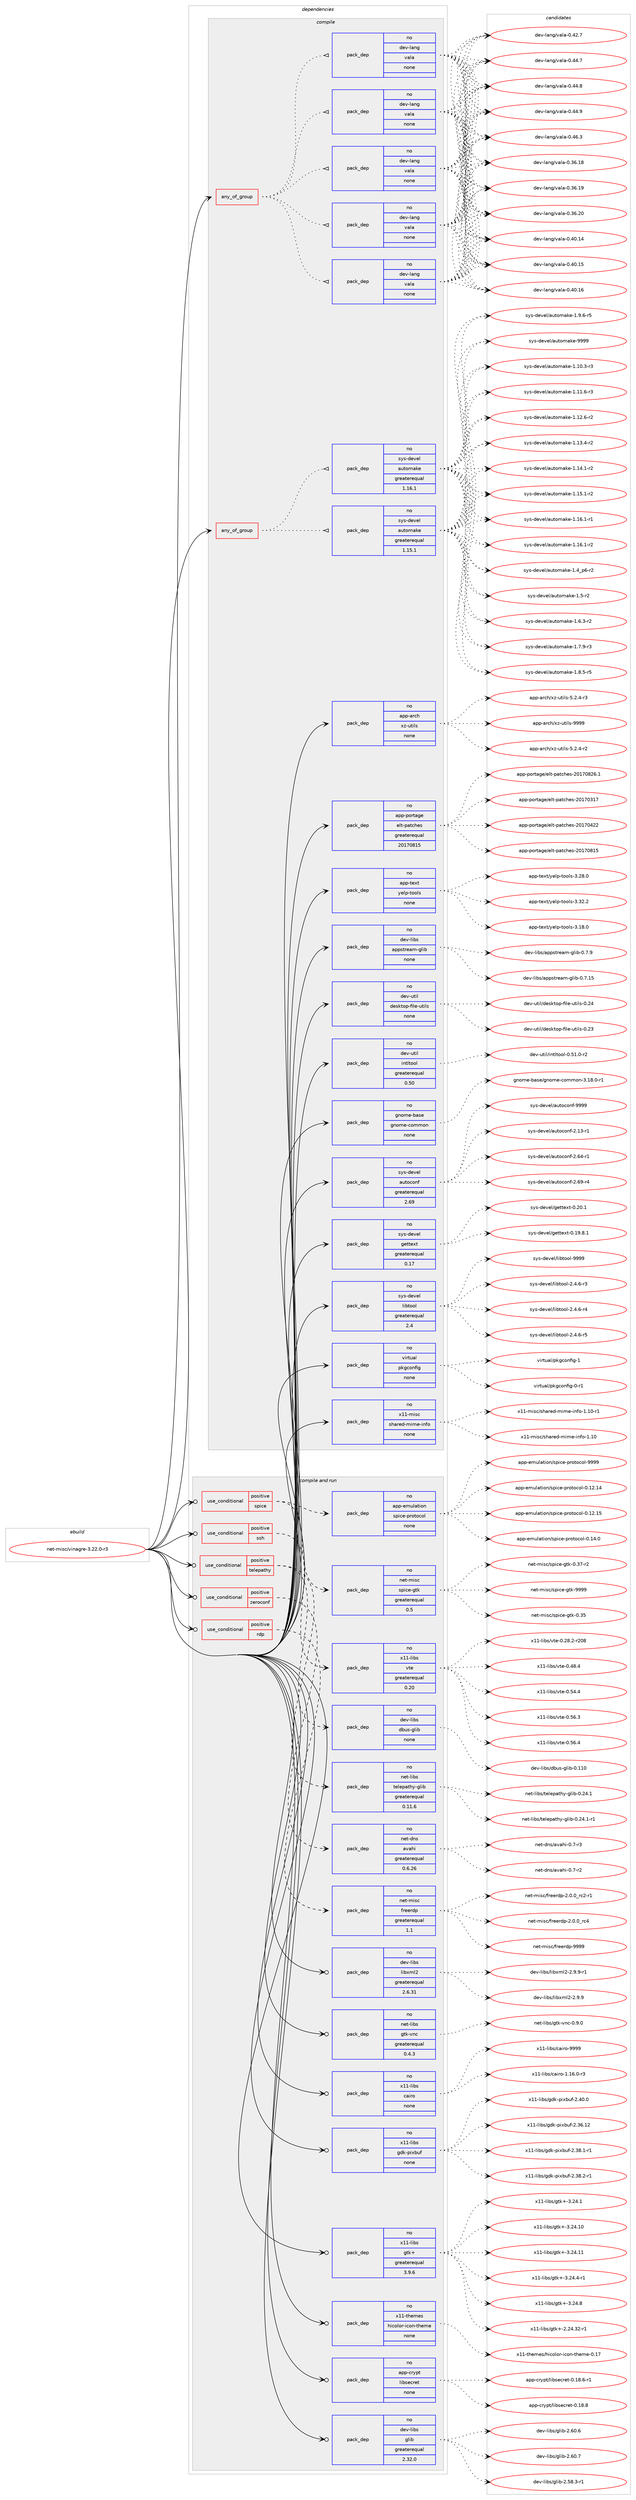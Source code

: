 digraph prolog {

# *************
# Graph options
# *************

newrank=true;
concentrate=true;
compound=true;
graph [rankdir=LR,fontname=Helvetica,fontsize=10,ranksep=1.5];#, ranksep=2.5, nodesep=0.2];
edge  [arrowhead=vee];
node  [fontname=Helvetica,fontsize=10];

# **********
# The ebuild
# **********

subgraph cluster_leftcol {
color=gray;
rank=same;
label=<<i>ebuild</i>>;
id [label="net-misc/vinagre-3.22.0-r3", color=red, width=4, href="../net-misc/vinagre-3.22.0-r3.svg"];
}

# ****************
# The dependencies
# ****************

subgraph cluster_midcol {
color=gray;
label=<<i>dependencies</i>>;
subgraph cluster_compile {
fillcolor="#eeeeee";
style=filled;
label=<<i>compile</i>>;
subgraph any14267 {
dependency837912 [label=<<TABLE BORDER="0" CELLBORDER="1" CELLSPACING="0" CELLPADDING="4"><TR><TD CELLPADDING="10">any_of_group</TD></TR></TABLE>>, shape=none, color=red];subgraph pack618848 {
dependency837913 [label=<<TABLE BORDER="0" CELLBORDER="1" CELLSPACING="0" CELLPADDING="4" WIDTH="220"><TR><TD ROWSPAN="6" CELLPADDING="30">pack_dep</TD></TR><TR><TD WIDTH="110">no</TD></TR><TR><TD>dev-lang</TD></TR><TR><TD>vala</TD></TR><TR><TD>none</TD></TR><TR><TD></TD></TR></TABLE>>, shape=none, color=blue];
}
dependency837912:e -> dependency837913:w [weight=20,style="dotted",arrowhead="oinv"];
subgraph pack618849 {
dependency837914 [label=<<TABLE BORDER="0" CELLBORDER="1" CELLSPACING="0" CELLPADDING="4" WIDTH="220"><TR><TD ROWSPAN="6" CELLPADDING="30">pack_dep</TD></TR><TR><TD WIDTH="110">no</TD></TR><TR><TD>dev-lang</TD></TR><TR><TD>vala</TD></TR><TR><TD>none</TD></TR><TR><TD></TD></TR></TABLE>>, shape=none, color=blue];
}
dependency837912:e -> dependency837914:w [weight=20,style="dotted",arrowhead="oinv"];
subgraph pack618850 {
dependency837915 [label=<<TABLE BORDER="0" CELLBORDER="1" CELLSPACING="0" CELLPADDING="4" WIDTH="220"><TR><TD ROWSPAN="6" CELLPADDING="30">pack_dep</TD></TR><TR><TD WIDTH="110">no</TD></TR><TR><TD>dev-lang</TD></TR><TR><TD>vala</TD></TR><TR><TD>none</TD></TR><TR><TD></TD></TR></TABLE>>, shape=none, color=blue];
}
dependency837912:e -> dependency837915:w [weight=20,style="dotted",arrowhead="oinv"];
subgraph pack618851 {
dependency837916 [label=<<TABLE BORDER="0" CELLBORDER="1" CELLSPACING="0" CELLPADDING="4" WIDTH="220"><TR><TD ROWSPAN="6" CELLPADDING="30">pack_dep</TD></TR><TR><TD WIDTH="110">no</TD></TR><TR><TD>dev-lang</TD></TR><TR><TD>vala</TD></TR><TR><TD>none</TD></TR><TR><TD></TD></TR></TABLE>>, shape=none, color=blue];
}
dependency837912:e -> dependency837916:w [weight=20,style="dotted",arrowhead="oinv"];
subgraph pack618852 {
dependency837917 [label=<<TABLE BORDER="0" CELLBORDER="1" CELLSPACING="0" CELLPADDING="4" WIDTH="220"><TR><TD ROWSPAN="6" CELLPADDING="30">pack_dep</TD></TR><TR><TD WIDTH="110">no</TD></TR><TR><TD>dev-lang</TD></TR><TR><TD>vala</TD></TR><TR><TD>none</TD></TR><TR><TD></TD></TR></TABLE>>, shape=none, color=blue];
}
dependency837912:e -> dependency837917:w [weight=20,style="dotted",arrowhead="oinv"];
}
id:e -> dependency837912:w [weight=20,style="solid",arrowhead="vee"];
subgraph any14268 {
dependency837918 [label=<<TABLE BORDER="0" CELLBORDER="1" CELLSPACING="0" CELLPADDING="4"><TR><TD CELLPADDING="10">any_of_group</TD></TR></TABLE>>, shape=none, color=red];subgraph pack618853 {
dependency837919 [label=<<TABLE BORDER="0" CELLBORDER="1" CELLSPACING="0" CELLPADDING="4" WIDTH="220"><TR><TD ROWSPAN="6" CELLPADDING="30">pack_dep</TD></TR><TR><TD WIDTH="110">no</TD></TR><TR><TD>sys-devel</TD></TR><TR><TD>automake</TD></TR><TR><TD>greaterequal</TD></TR><TR><TD>1.16.1</TD></TR></TABLE>>, shape=none, color=blue];
}
dependency837918:e -> dependency837919:w [weight=20,style="dotted",arrowhead="oinv"];
subgraph pack618854 {
dependency837920 [label=<<TABLE BORDER="0" CELLBORDER="1" CELLSPACING="0" CELLPADDING="4" WIDTH="220"><TR><TD ROWSPAN="6" CELLPADDING="30">pack_dep</TD></TR><TR><TD WIDTH="110">no</TD></TR><TR><TD>sys-devel</TD></TR><TR><TD>automake</TD></TR><TR><TD>greaterequal</TD></TR><TR><TD>1.15.1</TD></TR></TABLE>>, shape=none, color=blue];
}
dependency837918:e -> dependency837920:w [weight=20,style="dotted",arrowhead="oinv"];
}
id:e -> dependency837918:w [weight=20,style="solid",arrowhead="vee"];
subgraph pack618855 {
dependency837921 [label=<<TABLE BORDER="0" CELLBORDER="1" CELLSPACING="0" CELLPADDING="4" WIDTH="220"><TR><TD ROWSPAN="6" CELLPADDING="30">pack_dep</TD></TR><TR><TD WIDTH="110">no</TD></TR><TR><TD>app-arch</TD></TR><TR><TD>xz-utils</TD></TR><TR><TD>none</TD></TR><TR><TD></TD></TR></TABLE>>, shape=none, color=blue];
}
id:e -> dependency837921:w [weight=20,style="solid",arrowhead="vee"];
subgraph pack618856 {
dependency837922 [label=<<TABLE BORDER="0" CELLBORDER="1" CELLSPACING="0" CELLPADDING="4" WIDTH="220"><TR><TD ROWSPAN="6" CELLPADDING="30">pack_dep</TD></TR><TR><TD WIDTH="110">no</TD></TR><TR><TD>app-portage</TD></TR><TR><TD>elt-patches</TD></TR><TR><TD>greaterequal</TD></TR><TR><TD>20170815</TD></TR></TABLE>>, shape=none, color=blue];
}
id:e -> dependency837922:w [weight=20,style="solid",arrowhead="vee"];
subgraph pack618857 {
dependency837923 [label=<<TABLE BORDER="0" CELLBORDER="1" CELLSPACING="0" CELLPADDING="4" WIDTH="220"><TR><TD ROWSPAN="6" CELLPADDING="30">pack_dep</TD></TR><TR><TD WIDTH="110">no</TD></TR><TR><TD>app-text</TD></TR><TR><TD>yelp-tools</TD></TR><TR><TD>none</TD></TR><TR><TD></TD></TR></TABLE>>, shape=none, color=blue];
}
id:e -> dependency837923:w [weight=20,style="solid",arrowhead="vee"];
subgraph pack618858 {
dependency837924 [label=<<TABLE BORDER="0" CELLBORDER="1" CELLSPACING="0" CELLPADDING="4" WIDTH="220"><TR><TD ROWSPAN="6" CELLPADDING="30">pack_dep</TD></TR><TR><TD WIDTH="110">no</TD></TR><TR><TD>dev-libs</TD></TR><TR><TD>appstream-glib</TD></TR><TR><TD>none</TD></TR><TR><TD></TD></TR></TABLE>>, shape=none, color=blue];
}
id:e -> dependency837924:w [weight=20,style="solid",arrowhead="vee"];
subgraph pack618859 {
dependency837925 [label=<<TABLE BORDER="0" CELLBORDER="1" CELLSPACING="0" CELLPADDING="4" WIDTH="220"><TR><TD ROWSPAN="6" CELLPADDING="30">pack_dep</TD></TR><TR><TD WIDTH="110">no</TD></TR><TR><TD>dev-util</TD></TR><TR><TD>desktop-file-utils</TD></TR><TR><TD>none</TD></TR><TR><TD></TD></TR></TABLE>>, shape=none, color=blue];
}
id:e -> dependency837925:w [weight=20,style="solid",arrowhead="vee"];
subgraph pack618860 {
dependency837926 [label=<<TABLE BORDER="0" CELLBORDER="1" CELLSPACING="0" CELLPADDING="4" WIDTH="220"><TR><TD ROWSPAN="6" CELLPADDING="30">pack_dep</TD></TR><TR><TD WIDTH="110">no</TD></TR><TR><TD>dev-util</TD></TR><TR><TD>intltool</TD></TR><TR><TD>greaterequal</TD></TR><TR><TD>0.50</TD></TR></TABLE>>, shape=none, color=blue];
}
id:e -> dependency837926:w [weight=20,style="solid",arrowhead="vee"];
subgraph pack618861 {
dependency837927 [label=<<TABLE BORDER="0" CELLBORDER="1" CELLSPACING="0" CELLPADDING="4" WIDTH="220"><TR><TD ROWSPAN="6" CELLPADDING="30">pack_dep</TD></TR><TR><TD WIDTH="110">no</TD></TR><TR><TD>gnome-base</TD></TR><TR><TD>gnome-common</TD></TR><TR><TD>none</TD></TR><TR><TD></TD></TR></TABLE>>, shape=none, color=blue];
}
id:e -> dependency837927:w [weight=20,style="solid",arrowhead="vee"];
subgraph pack618862 {
dependency837928 [label=<<TABLE BORDER="0" CELLBORDER="1" CELLSPACING="0" CELLPADDING="4" WIDTH="220"><TR><TD ROWSPAN="6" CELLPADDING="30">pack_dep</TD></TR><TR><TD WIDTH="110">no</TD></TR><TR><TD>sys-devel</TD></TR><TR><TD>autoconf</TD></TR><TR><TD>greaterequal</TD></TR><TR><TD>2.69</TD></TR></TABLE>>, shape=none, color=blue];
}
id:e -> dependency837928:w [weight=20,style="solid",arrowhead="vee"];
subgraph pack618863 {
dependency837929 [label=<<TABLE BORDER="0" CELLBORDER="1" CELLSPACING="0" CELLPADDING="4" WIDTH="220"><TR><TD ROWSPAN="6" CELLPADDING="30">pack_dep</TD></TR><TR><TD WIDTH="110">no</TD></TR><TR><TD>sys-devel</TD></TR><TR><TD>gettext</TD></TR><TR><TD>greaterequal</TD></TR><TR><TD>0.17</TD></TR></TABLE>>, shape=none, color=blue];
}
id:e -> dependency837929:w [weight=20,style="solid",arrowhead="vee"];
subgraph pack618864 {
dependency837930 [label=<<TABLE BORDER="0" CELLBORDER="1" CELLSPACING="0" CELLPADDING="4" WIDTH="220"><TR><TD ROWSPAN="6" CELLPADDING="30">pack_dep</TD></TR><TR><TD WIDTH="110">no</TD></TR><TR><TD>sys-devel</TD></TR><TR><TD>libtool</TD></TR><TR><TD>greaterequal</TD></TR><TR><TD>2.4</TD></TR></TABLE>>, shape=none, color=blue];
}
id:e -> dependency837930:w [weight=20,style="solid",arrowhead="vee"];
subgraph pack618865 {
dependency837931 [label=<<TABLE BORDER="0" CELLBORDER="1" CELLSPACING="0" CELLPADDING="4" WIDTH="220"><TR><TD ROWSPAN="6" CELLPADDING="30">pack_dep</TD></TR><TR><TD WIDTH="110">no</TD></TR><TR><TD>virtual</TD></TR><TR><TD>pkgconfig</TD></TR><TR><TD>none</TD></TR><TR><TD></TD></TR></TABLE>>, shape=none, color=blue];
}
id:e -> dependency837931:w [weight=20,style="solid",arrowhead="vee"];
subgraph pack618866 {
dependency837932 [label=<<TABLE BORDER="0" CELLBORDER="1" CELLSPACING="0" CELLPADDING="4" WIDTH="220"><TR><TD ROWSPAN="6" CELLPADDING="30">pack_dep</TD></TR><TR><TD WIDTH="110">no</TD></TR><TR><TD>x11-misc</TD></TR><TR><TD>shared-mime-info</TD></TR><TR><TD>none</TD></TR><TR><TD></TD></TR></TABLE>>, shape=none, color=blue];
}
id:e -> dependency837932:w [weight=20,style="solid",arrowhead="vee"];
}
subgraph cluster_compileandrun {
fillcolor="#eeeeee";
style=filled;
label=<<i>compile and run</i>>;
subgraph cond204303 {
dependency837933 [label=<<TABLE BORDER="0" CELLBORDER="1" CELLSPACING="0" CELLPADDING="4"><TR><TD ROWSPAN="3" CELLPADDING="10">use_conditional</TD></TR><TR><TD>positive</TD></TR><TR><TD>rdp</TD></TR></TABLE>>, shape=none, color=red];
subgraph pack618867 {
dependency837934 [label=<<TABLE BORDER="0" CELLBORDER="1" CELLSPACING="0" CELLPADDING="4" WIDTH="220"><TR><TD ROWSPAN="6" CELLPADDING="30">pack_dep</TD></TR><TR><TD WIDTH="110">no</TD></TR><TR><TD>net-misc</TD></TR><TR><TD>freerdp</TD></TR><TR><TD>greaterequal</TD></TR><TR><TD>1.1</TD></TR></TABLE>>, shape=none, color=blue];
}
dependency837933:e -> dependency837934:w [weight=20,style="dashed",arrowhead="vee"];
}
id:e -> dependency837933:w [weight=20,style="solid",arrowhead="odotvee"];
subgraph cond204304 {
dependency837935 [label=<<TABLE BORDER="0" CELLBORDER="1" CELLSPACING="0" CELLPADDING="4"><TR><TD ROWSPAN="3" CELLPADDING="10">use_conditional</TD></TR><TR><TD>positive</TD></TR><TR><TD>spice</TD></TR></TABLE>>, shape=none, color=red];
subgraph pack618868 {
dependency837936 [label=<<TABLE BORDER="0" CELLBORDER="1" CELLSPACING="0" CELLPADDING="4" WIDTH="220"><TR><TD ROWSPAN="6" CELLPADDING="30">pack_dep</TD></TR><TR><TD WIDTH="110">no</TD></TR><TR><TD>app-emulation</TD></TR><TR><TD>spice-protocol</TD></TR><TR><TD>none</TD></TR><TR><TD></TD></TR></TABLE>>, shape=none, color=blue];
}
dependency837935:e -> dependency837936:w [weight=20,style="dashed",arrowhead="vee"];
subgraph pack618869 {
dependency837937 [label=<<TABLE BORDER="0" CELLBORDER="1" CELLSPACING="0" CELLPADDING="4" WIDTH="220"><TR><TD ROWSPAN="6" CELLPADDING="30">pack_dep</TD></TR><TR><TD WIDTH="110">no</TD></TR><TR><TD>net-misc</TD></TR><TR><TD>spice-gtk</TD></TR><TR><TD>greaterequal</TD></TR><TR><TD>0.5</TD></TR></TABLE>>, shape=none, color=blue];
}
dependency837935:e -> dependency837937:w [weight=20,style="dashed",arrowhead="vee"];
}
id:e -> dependency837935:w [weight=20,style="solid",arrowhead="odotvee"];
subgraph cond204305 {
dependency837938 [label=<<TABLE BORDER="0" CELLBORDER="1" CELLSPACING="0" CELLPADDING="4"><TR><TD ROWSPAN="3" CELLPADDING="10">use_conditional</TD></TR><TR><TD>positive</TD></TR><TR><TD>ssh</TD></TR></TABLE>>, shape=none, color=red];
subgraph pack618870 {
dependency837939 [label=<<TABLE BORDER="0" CELLBORDER="1" CELLSPACING="0" CELLPADDING="4" WIDTH="220"><TR><TD ROWSPAN="6" CELLPADDING="30">pack_dep</TD></TR><TR><TD WIDTH="110">no</TD></TR><TR><TD>x11-libs</TD></TR><TR><TD>vte</TD></TR><TR><TD>greaterequal</TD></TR><TR><TD>0.20</TD></TR></TABLE>>, shape=none, color=blue];
}
dependency837938:e -> dependency837939:w [weight=20,style="dashed",arrowhead="vee"];
}
id:e -> dependency837938:w [weight=20,style="solid",arrowhead="odotvee"];
subgraph cond204306 {
dependency837940 [label=<<TABLE BORDER="0" CELLBORDER="1" CELLSPACING="0" CELLPADDING="4"><TR><TD ROWSPAN="3" CELLPADDING="10">use_conditional</TD></TR><TR><TD>positive</TD></TR><TR><TD>telepathy</TD></TR></TABLE>>, shape=none, color=red];
subgraph pack618871 {
dependency837941 [label=<<TABLE BORDER="0" CELLBORDER="1" CELLSPACING="0" CELLPADDING="4" WIDTH="220"><TR><TD ROWSPAN="6" CELLPADDING="30">pack_dep</TD></TR><TR><TD WIDTH="110">no</TD></TR><TR><TD>dev-libs</TD></TR><TR><TD>dbus-glib</TD></TR><TR><TD>none</TD></TR><TR><TD></TD></TR></TABLE>>, shape=none, color=blue];
}
dependency837940:e -> dependency837941:w [weight=20,style="dashed",arrowhead="vee"];
subgraph pack618872 {
dependency837942 [label=<<TABLE BORDER="0" CELLBORDER="1" CELLSPACING="0" CELLPADDING="4" WIDTH="220"><TR><TD ROWSPAN="6" CELLPADDING="30">pack_dep</TD></TR><TR><TD WIDTH="110">no</TD></TR><TR><TD>net-libs</TD></TR><TR><TD>telepathy-glib</TD></TR><TR><TD>greaterequal</TD></TR><TR><TD>0.11.6</TD></TR></TABLE>>, shape=none, color=blue];
}
dependency837940:e -> dependency837942:w [weight=20,style="dashed",arrowhead="vee"];
}
id:e -> dependency837940:w [weight=20,style="solid",arrowhead="odotvee"];
subgraph cond204307 {
dependency837943 [label=<<TABLE BORDER="0" CELLBORDER="1" CELLSPACING="0" CELLPADDING="4"><TR><TD ROWSPAN="3" CELLPADDING="10">use_conditional</TD></TR><TR><TD>positive</TD></TR><TR><TD>zeroconf</TD></TR></TABLE>>, shape=none, color=red];
subgraph pack618873 {
dependency837944 [label=<<TABLE BORDER="0" CELLBORDER="1" CELLSPACING="0" CELLPADDING="4" WIDTH="220"><TR><TD ROWSPAN="6" CELLPADDING="30">pack_dep</TD></TR><TR><TD WIDTH="110">no</TD></TR><TR><TD>net-dns</TD></TR><TR><TD>avahi</TD></TR><TR><TD>greaterequal</TD></TR><TR><TD>0.6.26</TD></TR></TABLE>>, shape=none, color=blue];
}
dependency837943:e -> dependency837944:w [weight=20,style="dashed",arrowhead="vee"];
}
id:e -> dependency837943:w [weight=20,style="solid",arrowhead="odotvee"];
subgraph pack618874 {
dependency837945 [label=<<TABLE BORDER="0" CELLBORDER="1" CELLSPACING="0" CELLPADDING="4" WIDTH="220"><TR><TD ROWSPAN="6" CELLPADDING="30">pack_dep</TD></TR><TR><TD WIDTH="110">no</TD></TR><TR><TD>app-crypt</TD></TR><TR><TD>libsecret</TD></TR><TR><TD>none</TD></TR><TR><TD></TD></TR></TABLE>>, shape=none, color=blue];
}
id:e -> dependency837945:w [weight=20,style="solid",arrowhead="odotvee"];
subgraph pack618875 {
dependency837946 [label=<<TABLE BORDER="0" CELLBORDER="1" CELLSPACING="0" CELLPADDING="4" WIDTH="220"><TR><TD ROWSPAN="6" CELLPADDING="30">pack_dep</TD></TR><TR><TD WIDTH="110">no</TD></TR><TR><TD>dev-libs</TD></TR><TR><TD>glib</TD></TR><TR><TD>greaterequal</TD></TR><TR><TD>2.32.0</TD></TR></TABLE>>, shape=none, color=blue];
}
id:e -> dependency837946:w [weight=20,style="solid",arrowhead="odotvee"];
subgraph pack618876 {
dependency837947 [label=<<TABLE BORDER="0" CELLBORDER="1" CELLSPACING="0" CELLPADDING="4" WIDTH="220"><TR><TD ROWSPAN="6" CELLPADDING="30">pack_dep</TD></TR><TR><TD WIDTH="110">no</TD></TR><TR><TD>dev-libs</TD></TR><TR><TD>libxml2</TD></TR><TR><TD>greaterequal</TD></TR><TR><TD>2.6.31</TD></TR></TABLE>>, shape=none, color=blue];
}
id:e -> dependency837947:w [weight=20,style="solid",arrowhead="odotvee"];
subgraph pack618877 {
dependency837948 [label=<<TABLE BORDER="0" CELLBORDER="1" CELLSPACING="0" CELLPADDING="4" WIDTH="220"><TR><TD ROWSPAN="6" CELLPADDING="30">pack_dep</TD></TR><TR><TD WIDTH="110">no</TD></TR><TR><TD>net-libs</TD></TR><TR><TD>gtk-vnc</TD></TR><TR><TD>greaterequal</TD></TR><TR><TD>0.4.3</TD></TR></TABLE>>, shape=none, color=blue];
}
id:e -> dependency837948:w [weight=20,style="solid",arrowhead="odotvee"];
subgraph pack618878 {
dependency837949 [label=<<TABLE BORDER="0" CELLBORDER="1" CELLSPACING="0" CELLPADDING="4" WIDTH="220"><TR><TD ROWSPAN="6" CELLPADDING="30">pack_dep</TD></TR><TR><TD WIDTH="110">no</TD></TR><TR><TD>x11-libs</TD></TR><TR><TD>cairo</TD></TR><TR><TD>none</TD></TR><TR><TD></TD></TR></TABLE>>, shape=none, color=blue];
}
id:e -> dependency837949:w [weight=20,style="solid",arrowhead="odotvee"];
subgraph pack618879 {
dependency837950 [label=<<TABLE BORDER="0" CELLBORDER="1" CELLSPACING="0" CELLPADDING="4" WIDTH="220"><TR><TD ROWSPAN="6" CELLPADDING="30">pack_dep</TD></TR><TR><TD WIDTH="110">no</TD></TR><TR><TD>x11-libs</TD></TR><TR><TD>gdk-pixbuf</TD></TR><TR><TD>none</TD></TR><TR><TD></TD></TR></TABLE>>, shape=none, color=blue];
}
id:e -> dependency837950:w [weight=20,style="solid",arrowhead="odotvee"];
subgraph pack618880 {
dependency837951 [label=<<TABLE BORDER="0" CELLBORDER="1" CELLSPACING="0" CELLPADDING="4" WIDTH="220"><TR><TD ROWSPAN="6" CELLPADDING="30">pack_dep</TD></TR><TR><TD WIDTH="110">no</TD></TR><TR><TD>x11-libs</TD></TR><TR><TD>gtk+</TD></TR><TR><TD>greaterequal</TD></TR><TR><TD>3.9.6</TD></TR></TABLE>>, shape=none, color=blue];
}
id:e -> dependency837951:w [weight=20,style="solid",arrowhead="odotvee"];
subgraph pack618881 {
dependency837952 [label=<<TABLE BORDER="0" CELLBORDER="1" CELLSPACING="0" CELLPADDING="4" WIDTH="220"><TR><TD ROWSPAN="6" CELLPADDING="30">pack_dep</TD></TR><TR><TD WIDTH="110">no</TD></TR><TR><TD>x11-themes</TD></TR><TR><TD>hicolor-icon-theme</TD></TR><TR><TD>none</TD></TR><TR><TD></TD></TR></TABLE>>, shape=none, color=blue];
}
id:e -> dependency837952:w [weight=20,style="solid",arrowhead="odotvee"];
}
subgraph cluster_run {
fillcolor="#eeeeee";
style=filled;
label=<<i>run</i>>;
}
}

# **************
# The candidates
# **************

subgraph cluster_choices {
rank=same;
color=gray;
label=<<i>candidates</i>>;

subgraph choice618848 {
color=black;
nodesep=1;
choice10010111845108971101034711897108974548465154464956 [label="dev-lang/vala-0.36.18", color=red, width=4,href="../dev-lang/vala-0.36.18.svg"];
choice10010111845108971101034711897108974548465154464957 [label="dev-lang/vala-0.36.19", color=red, width=4,href="../dev-lang/vala-0.36.19.svg"];
choice10010111845108971101034711897108974548465154465048 [label="dev-lang/vala-0.36.20", color=red, width=4,href="../dev-lang/vala-0.36.20.svg"];
choice10010111845108971101034711897108974548465248464952 [label="dev-lang/vala-0.40.14", color=red, width=4,href="../dev-lang/vala-0.40.14.svg"];
choice10010111845108971101034711897108974548465248464953 [label="dev-lang/vala-0.40.15", color=red, width=4,href="../dev-lang/vala-0.40.15.svg"];
choice10010111845108971101034711897108974548465248464954 [label="dev-lang/vala-0.40.16", color=red, width=4,href="../dev-lang/vala-0.40.16.svg"];
choice100101118451089711010347118971089745484652504655 [label="dev-lang/vala-0.42.7", color=red, width=4,href="../dev-lang/vala-0.42.7.svg"];
choice100101118451089711010347118971089745484652524655 [label="dev-lang/vala-0.44.7", color=red, width=4,href="../dev-lang/vala-0.44.7.svg"];
choice100101118451089711010347118971089745484652524656 [label="dev-lang/vala-0.44.8", color=red, width=4,href="../dev-lang/vala-0.44.8.svg"];
choice100101118451089711010347118971089745484652524657 [label="dev-lang/vala-0.44.9", color=red, width=4,href="../dev-lang/vala-0.44.9.svg"];
choice100101118451089711010347118971089745484652544651 [label="dev-lang/vala-0.46.3", color=red, width=4,href="../dev-lang/vala-0.46.3.svg"];
dependency837913:e -> choice10010111845108971101034711897108974548465154464956:w [style=dotted,weight="100"];
dependency837913:e -> choice10010111845108971101034711897108974548465154464957:w [style=dotted,weight="100"];
dependency837913:e -> choice10010111845108971101034711897108974548465154465048:w [style=dotted,weight="100"];
dependency837913:e -> choice10010111845108971101034711897108974548465248464952:w [style=dotted,weight="100"];
dependency837913:e -> choice10010111845108971101034711897108974548465248464953:w [style=dotted,weight="100"];
dependency837913:e -> choice10010111845108971101034711897108974548465248464954:w [style=dotted,weight="100"];
dependency837913:e -> choice100101118451089711010347118971089745484652504655:w [style=dotted,weight="100"];
dependency837913:e -> choice100101118451089711010347118971089745484652524655:w [style=dotted,weight="100"];
dependency837913:e -> choice100101118451089711010347118971089745484652524656:w [style=dotted,weight="100"];
dependency837913:e -> choice100101118451089711010347118971089745484652524657:w [style=dotted,weight="100"];
dependency837913:e -> choice100101118451089711010347118971089745484652544651:w [style=dotted,weight="100"];
}
subgraph choice618849 {
color=black;
nodesep=1;
choice10010111845108971101034711897108974548465154464956 [label="dev-lang/vala-0.36.18", color=red, width=4,href="../dev-lang/vala-0.36.18.svg"];
choice10010111845108971101034711897108974548465154464957 [label="dev-lang/vala-0.36.19", color=red, width=4,href="../dev-lang/vala-0.36.19.svg"];
choice10010111845108971101034711897108974548465154465048 [label="dev-lang/vala-0.36.20", color=red, width=4,href="../dev-lang/vala-0.36.20.svg"];
choice10010111845108971101034711897108974548465248464952 [label="dev-lang/vala-0.40.14", color=red, width=4,href="../dev-lang/vala-0.40.14.svg"];
choice10010111845108971101034711897108974548465248464953 [label="dev-lang/vala-0.40.15", color=red, width=4,href="../dev-lang/vala-0.40.15.svg"];
choice10010111845108971101034711897108974548465248464954 [label="dev-lang/vala-0.40.16", color=red, width=4,href="../dev-lang/vala-0.40.16.svg"];
choice100101118451089711010347118971089745484652504655 [label="dev-lang/vala-0.42.7", color=red, width=4,href="../dev-lang/vala-0.42.7.svg"];
choice100101118451089711010347118971089745484652524655 [label="dev-lang/vala-0.44.7", color=red, width=4,href="../dev-lang/vala-0.44.7.svg"];
choice100101118451089711010347118971089745484652524656 [label="dev-lang/vala-0.44.8", color=red, width=4,href="../dev-lang/vala-0.44.8.svg"];
choice100101118451089711010347118971089745484652524657 [label="dev-lang/vala-0.44.9", color=red, width=4,href="../dev-lang/vala-0.44.9.svg"];
choice100101118451089711010347118971089745484652544651 [label="dev-lang/vala-0.46.3", color=red, width=4,href="../dev-lang/vala-0.46.3.svg"];
dependency837914:e -> choice10010111845108971101034711897108974548465154464956:w [style=dotted,weight="100"];
dependency837914:e -> choice10010111845108971101034711897108974548465154464957:w [style=dotted,weight="100"];
dependency837914:e -> choice10010111845108971101034711897108974548465154465048:w [style=dotted,weight="100"];
dependency837914:e -> choice10010111845108971101034711897108974548465248464952:w [style=dotted,weight="100"];
dependency837914:e -> choice10010111845108971101034711897108974548465248464953:w [style=dotted,weight="100"];
dependency837914:e -> choice10010111845108971101034711897108974548465248464954:w [style=dotted,weight="100"];
dependency837914:e -> choice100101118451089711010347118971089745484652504655:w [style=dotted,weight="100"];
dependency837914:e -> choice100101118451089711010347118971089745484652524655:w [style=dotted,weight="100"];
dependency837914:e -> choice100101118451089711010347118971089745484652524656:w [style=dotted,weight="100"];
dependency837914:e -> choice100101118451089711010347118971089745484652524657:w [style=dotted,weight="100"];
dependency837914:e -> choice100101118451089711010347118971089745484652544651:w [style=dotted,weight="100"];
}
subgraph choice618850 {
color=black;
nodesep=1;
choice10010111845108971101034711897108974548465154464956 [label="dev-lang/vala-0.36.18", color=red, width=4,href="../dev-lang/vala-0.36.18.svg"];
choice10010111845108971101034711897108974548465154464957 [label="dev-lang/vala-0.36.19", color=red, width=4,href="../dev-lang/vala-0.36.19.svg"];
choice10010111845108971101034711897108974548465154465048 [label="dev-lang/vala-0.36.20", color=red, width=4,href="../dev-lang/vala-0.36.20.svg"];
choice10010111845108971101034711897108974548465248464952 [label="dev-lang/vala-0.40.14", color=red, width=4,href="../dev-lang/vala-0.40.14.svg"];
choice10010111845108971101034711897108974548465248464953 [label="dev-lang/vala-0.40.15", color=red, width=4,href="../dev-lang/vala-0.40.15.svg"];
choice10010111845108971101034711897108974548465248464954 [label="dev-lang/vala-0.40.16", color=red, width=4,href="../dev-lang/vala-0.40.16.svg"];
choice100101118451089711010347118971089745484652504655 [label="dev-lang/vala-0.42.7", color=red, width=4,href="../dev-lang/vala-0.42.7.svg"];
choice100101118451089711010347118971089745484652524655 [label="dev-lang/vala-0.44.7", color=red, width=4,href="../dev-lang/vala-0.44.7.svg"];
choice100101118451089711010347118971089745484652524656 [label="dev-lang/vala-0.44.8", color=red, width=4,href="../dev-lang/vala-0.44.8.svg"];
choice100101118451089711010347118971089745484652524657 [label="dev-lang/vala-0.44.9", color=red, width=4,href="../dev-lang/vala-0.44.9.svg"];
choice100101118451089711010347118971089745484652544651 [label="dev-lang/vala-0.46.3", color=red, width=4,href="../dev-lang/vala-0.46.3.svg"];
dependency837915:e -> choice10010111845108971101034711897108974548465154464956:w [style=dotted,weight="100"];
dependency837915:e -> choice10010111845108971101034711897108974548465154464957:w [style=dotted,weight="100"];
dependency837915:e -> choice10010111845108971101034711897108974548465154465048:w [style=dotted,weight="100"];
dependency837915:e -> choice10010111845108971101034711897108974548465248464952:w [style=dotted,weight="100"];
dependency837915:e -> choice10010111845108971101034711897108974548465248464953:w [style=dotted,weight="100"];
dependency837915:e -> choice10010111845108971101034711897108974548465248464954:w [style=dotted,weight="100"];
dependency837915:e -> choice100101118451089711010347118971089745484652504655:w [style=dotted,weight="100"];
dependency837915:e -> choice100101118451089711010347118971089745484652524655:w [style=dotted,weight="100"];
dependency837915:e -> choice100101118451089711010347118971089745484652524656:w [style=dotted,weight="100"];
dependency837915:e -> choice100101118451089711010347118971089745484652524657:w [style=dotted,weight="100"];
dependency837915:e -> choice100101118451089711010347118971089745484652544651:w [style=dotted,weight="100"];
}
subgraph choice618851 {
color=black;
nodesep=1;
choice10010111845108971101034711897108974548465154464956 [label="dev-lang/vala-0.36.18", color=red, width=4,href="../dev-lang/vala-0.36.18.svg"];
choice10010111845108971101034711897108974548465154464957 [label="dev-lang/vala-0.36.19", color=red, width=4,href="../dev-lang/vala-0.36.19.svg"];
choice10010111845108971101034711897108974548465154465048 [label="dev-lang/vala-0.36.20", color=red, width=4,href="../dev-lang/vala-0.36.20.svg"];
choice10010111845108971101034711897108974548465248464952 [label="dev-lang/vala-0.40.14", color=red, width=4,href="../dev-lang/vala-0.40.14.svg"];
choice10010111845108971101034711897108974548465248464953 [label="dev-lang/vala-0.40.15", color=red, width=4,href="../dev-lang/vala-0.40.15.svg"];
choice10010111845108971101034711897108974548465248464954 [label="dev-lang/vala-0.40.16", color=red, width=4,href="../dev-lang/vala-0.40.16.svg"];
choice100101118451089711010347118971089745484652504655 [label="dev-lang/vala-0.42.7", color=red, width=4,href="../dev-lang/vala-0.42.7.svg"];
choice100101118451089711010347118971089745484652524655 [label="dev-lang/vala-0.44.7", color=red, width=4,href="../dev-lang/vala-0.44.7.svg"];
choice100101118451089711010347118971089745484652524656 [label="dev-lang/vala-0.44.8", color=red, width=4,href="../dev-lang/vala-0.44.8.svg"];
choice100101118451089711010347118971089745484652524657 [label="dev-lang/vala-0.44.9", color=red, width=4,href="../dev-lang/vala-0.44.9.svg"];
choice100101118451089711010347118971089745484652544651 [label="dev-lang/vala-0.46.3", color=red, width=4,href="../dev-lang/vala-0.46.3.svg"];
dependency837916:e -> choice10010111845108971101034711897108974548465154464956:w [style=dotted,weight="100"];
dependency837916:e -> choice10010111845108971101034711897108974548465154464957:w [style=dotted,weight="100"];
dependency837916:e -> choice10010111845108971101034711897108974548465154465048:w [style=dotted,weight="100"];
dependency837916:e -> choice10010111845108971101034711897108974548465248464952:w [style=dotted,weight="100"];
dependency837916:e -> choice10010111845108971101034711897108974548465248464953:w [style=dotted,weight="100"];
dependency837916:e -> choice10010111845108971101034711897108974548465248464954:w [style=dotted,weight="100"];
dependency837916:e -> choice100101118451089711010347118971089745484652504655:w [style=dotted,weight="100"];
dependency837916:e -> choice100101118451089711010347118971089745484652524655:w [style=dotted,weight="100"];
dependency837916:e -> choice100101118451089711010347118971089745484652524656:w [style=dotted,weight="100"];
dependency837916:e -> choice100101118451089711010347118971089745484652524657:w [style=dotted,weight="100"];
dependency837916:e -> choice100101118451089711010347118971089745484652544651:w [style=dotted,weight="100"];
}
subgraph choice618852 {
color=black;
nodesep=1;
choice10010111845108971101034711897108974548465154464956 [label="dev-lang/vala-0.36.18", color=red, width=4,href="../dev-lang/vala-0.36.18.svg"];
choice10010111845108971101034711897108974548465154464957 [label="dev-lang/vala-0.36.19", color=red, width=4,href="../dev-lang/vala-0.36.19.svg"];
choice10010111845108971101034711897108974548465154465048 [label="dev-lang/vala-0.36.20", color=red, width=4,href="../dev-lang/vala-0.36.20.svg"];
choice10010111845108971101034711897108974548465248464952 [label="dev-lang/vala-0.40.14", color=red, width=4,href="../dev-lang/vala-0.40.14.svg"];
choice10010111845108971101034711897108974548465248464953 [label="dev-lang/vala-0.40.15", color=red, width=4,href="../dev-lang/vala-0.40.15.svg"];
choice10010111845108971101034711897108974548465248464954 [label="dev-lang/vala-0.40.16", color=red, width=4,href="../dev-lang/vala-0.40.16.svg"];
choice100101118451089711010347118971089745484652504655 [label="dev-lang/vala-0.42.7", color=red, width=4,href="../dev-lang/vala-0.42.7.svg"];
choice100101118451089711010347118971089745484652524655 [label="dev-lang/vala-0.44.7", color=red, width=4,href="../dev-lang/vala-0.44.7.svg"];
choice100101118451089711010347118971089745484652524656 [label="dev-lang/vala-0.44.8", color=red, width=4,href="../dev-lang/vala-0.44.8.svg"];
choice100101118451089711010347118971089745484652524657 [label="dev-lang/vala-0.44.9", color=red, width=4,href="../dev-lang/vala-0.44.9.svg"];
choice100101118451089711010347118971089745484652544651 [label="dev-lang/vala-0.46.3", color=red, width=4,href="../dev-lang/vala-0.46.3.svg"];
dependency837917:e -> choice10010111845108971101034711897108974548465154464956:w [style=dotted,weight="100"];
dependency837917:e -> choice10010111845108971101034711897108974548465154464957:w [style=dotted,weight="100"];
dependency837917:e -> choice10010111845108971101034711897108974548465154465048:w [style=dotted,weight="100"];
dependency837917:e -> choice10010111845108971101034711897108974548465248464952:w [style=dotted,weight="100"];
dependency837917:e -> choice10010111845108971101034711897108974548465248464953:w [style=dotted,weight="100"];
dependency837917:e -> choice10010111845108971101034711897108974548465248464954:w [style=dotted,weight="100"];
dependency837917:e -> choice100101118451089711010347118971089745484652504655:w [style=dotted,weight="100"];
dependency837917:e -> choice100101118451089711010347118971089745484652524655:w [style=dotted,weight="100"];
dependency837917:e -> choice100101118451089711010347118971089745484652524656:w [style=dotted,weight="100"];
dependency837917:e -> choice100101118451089711010347118971089745484652524657:w [style=dotted,weight="100"];
dependency837917:e -> choice100101118451089711010347118971089745484652544651:w [style=dotted,weight="100"];
}
subgraph choice618853 {
color=black;
nodesep=1;
choice11512111545100101118101108479711711611110997107101454946494846514511451 [label="sys-devel/automake-1.10.3-r3", color=red, width=4,href="../sys-devel/automake-1.10.3-r3.svg"];
choice11512111545100101118101108479711711611110997107101454946494946544511451 [label="sys-devel/automake-1.11.6-r3", color=red, width=4,href="../sys-devel/automake-1.11.6-r3.svg"];
choice11512111545100101118101108479711711611110997107101454946495046544511450 [label="sys-devel/automake-1.12.6-r2", color=red, width=4,href="../sys-devel/automake-1.12.6-r2.svg"];
choice11512111545100101118101108479711711611110997107101454946495146524511450 [label="sys-devel/automake-1.13.4-r2", color=red, width=4,href="../sys-devel/automake-1.13.4-r2.svg"];
choice11512111545100101118101108479711711611110997107101454946495246494511450 [label="sys-devel/automake-1.14.1-r2", color=red, width=4,href="../sys-devel/automake-1.14.1-r2.svg"];
choice11512111545100101118101108479711711611110997107101454946495346494511450 [label="sys-devel/automake-1.15.1-r2", color=red, width=4,href="../sys-devel/automake-1.15.1-r2.svg"];
choice11512111545100101118101108479711711611110997107101454946495446494511449 [label="sys-devel/automake-1.16.1-r1", color=red, width=4,href="../sys-devel/automake-1.16.1-r1.svg"];
choice11512111545100101118101108479711711611110997107101454946495446494511450 [label="sys-devel/automake-1.16.1-r2", color=red, width=4,href="../sys-devel/automake-1.16.1-r2.svg"];
choice115121115451001011181011084797117116111109971071014549465295112544511450 [label="sys-devel/automake-1.4_p6-r2", color=red, width=4,href="../sys-devel/automake-1.4_p6-r2.svg"];
choice11512111545100101118101108479711711611110997107101454946534511450 [label="sys-devel/automake-1.5-r2", color=red, width=4,href="../sys-devel/automake-1.5-r2.svg"];
choice115121115451001011181011084797117116111109971071014549465446514511450 [label="sys-devel/automake-1.6.3-r2", color=red, width=4,href="../sys-devel/automake-1.6.3-r2.svg"];
choice115121115451001011181011084797117116111109971071014549465546574511451 [label="sys-devel/automake-1.7.9-r3", color=red, width=4,href="../sys-devel/automake-1.7.9-r3.svg"];
choice115121115451001011181011084797117116111109971071014549465646534511453 [label="sys-devel/automake-1.8.5-r5", color=red, width=4,href="../sys-devel/automake-1.8.5-r5.svg"];
choice115121115451001011181011084797117116111109971071014549465746544511453 [label="sys-devel/automake-1.9.6-r5", color=red, width=4,href="../sys-devel/automake-1.9.6-r5.svg"];
choice115121115451001011181011084797117116111109971071014557575757 [label="sys-devel/automake-9999", color=red, width=4,href="../sys-devel/automake-9999.svg"];
dependency837919:e -> choice11512111545100101118101108479711711611110997107101454946494846514511451:w [style=dotted,weight="100"];
dependency837919:e -> choice11512111545100101118101108479711711611110997107101454946494946544511451:w [style=dotted,weight="100"];
dependency837919:e -> choice11512111545100101118101108479711711611110997107101454946495046544511450:w [style=dotted,weight="100"];
dependency837919:e -> choice11512111545100101118101108479711711611110997107101454946495146524511450:w [style=dotted,weight="100"];
dependency837919:e -> choice11512111545100101118101108479711711611110997107101454946495246494511450:w [style=dotted,weight="100"];
dependency837919:e -> choice11512111545100101118101108479711711611110997107101454946495346494511450:w [style=dotted,weight="100"];
dependency837919:e -> choice11512111545100101118101108479711711611110997107101454946495446494511449:w [style=dotted,weight="100"];
dependency837919:e -> choice11512111545100101118101108479711711611110997107101454946495446494511450:w [style=dotted,weight="100"];
dependency837919:e -> choice115121115451001011181011084797117116111109971071014549465295112544511450:w [style=dotted,weight="100"];
dependency837919:e -> choice11512111545100101118101108479711711611110997107101454946534511450:w [style=dotted,weight="100"];
dependency837919:e -> choice115121115451001011181011084797117116111109971071014549465446514511450:w [style=dotted,weight="100"];
dependency837919:e -> choice115121115451001011181011084797117116111109971071014549465546574511451:w [style=dotted,weight="100"];
dependency837919:e -> choice115121115451001011181011084797117116111109971071014549465646534511453:w [style=dotted,weight="100"];
dependency837919:e -> choice115121115451001011181011084797117116111109971071014549465746544511453:w [style=dotted,weight="100"];
dependency837919:e -> choice115121115451001011181011084797117116111109971071014557575757:w [style=dotted,weight="100"];
}
subgraph choice618854 {
color=black;
nodesep=1;
choice11512111545100101118101108479711711611110997107101454946494846514511451 [label="sys-devel/automake-1.10.3-r3", color=red, width=4,href="../sys-devel/automake-1.10.3-r3.svg"];
choice11512111545100101118101108479711711611110997107101454946494946544511451 [label="sys-devel/automake-1.11.6-r3", color=red, width=4,href="../sys-devel/automake-1.11.6-r3.svg"];
choice11512111545100101118101108479711711611110997107101454946495046544511450 [label="sys-devel/automake-1.12.6-r2", color=red, width=4,href="../sys-devel/automake-1.12.6-r2.svg"];
choice11512111545100101118101108479711711611110997107101454946495146524511450 [label="sys-devel/automake-1.13.4-r2", color=red, width=4,href="../sys-devel/automake-1.13.4-r2.svg"];
choice11512111545100101118101108479711711611110997107101454946495246494511450 [label="sys-devel/automake-1.14.1-r2", color=red, width=4,href="../sys-devel/automake-1.14.1-r2.svg"];
choice11512111545100101118101108479711711611110997107101454946495346494511450 [label="sys-devel/automake-1.15.1-r2", color=red, width=4,href="../sys-devel/automake-1.15.1-r2.svg"];
choice11512111545100101118101108479711711611110997107101454946495446494511449 [label="sys-devel/automake-1.16.1-r1", color=red, width=4,href="../sys-devel/automake-1.16.1-r1.svg"];
choice11512111545100101118101108479711711611110997107101454946495446494511450 [label="sys-devel/automake-1.16.1-r2", color=red, width=4,href="../sys-devel/automake-1.16.1-r2.svg"];
choice115121115451001011181011084797117116111109971071014549465295112544511450 [label="sys-devel/automake-1.4_p6-r2", color=red, width=4,href="../sys-devel/automake-1.4_p6-r2.svg"];
choice11512111545100101118101108479711711611110997107101454946534511450 [label="sys-devel/automake-1.5-r2", color=red, width=4,href="../sys-devel/automake-1.5-r2.svg"];
choice115121115451001011181011084797117116111109971071014549465446514511450 [label="sys-devel/automake-1.6.3-r2", color=red, width=4,href="../sys-devel/automake-1.6.3-r2.svg"];
choice115121115451001011181011084797117116111109971071014549465546574511451 [label="sys-devel/automake-1.7.9-r3", color=red, width=4,href="../sys-devel/automake-1.7.9-r3.svg"];
choice115121115451001011181011084797117116111109971071014549465646534511453 [label="sys-devel/automake-1.8.5-r5", color=red, width=4,href="../sys-devel/automake-1.8.5-r5.svg"];
choice115121115451001011181011084797117116111109971071014549465746544511453 [label="sys-devel/automake-1.9.6-r5", color=red, width=4,href="../sys-devel/automake-1.9.6-r5.svg"];
choice115121115451001011181011084797117116111109971071014557575757 [label="sys-devel/automake-9999", color=red, width=4,href="../sys-devel/automake-9999.svg"];
dependency837920:e -> choice11512111545100101118101108479711711611110997107101454946494846514511451:w [style=dotted,weight="100"];
dependency837920:e -> choice11512111545100101118101108479711711611110997107101454946494946544511451:w [style=dotted,weight="100"];
dependency837920:e -> choice11512111545100101118101108479711711611110997107101454946495046544511450:w [style=dotted,weight="100"];
dependency837920:e -> choice11512111545100101118101108479711711611110997107101454946495146524511450:w [style=dotted,weight="100"];
dependency837920:e -> choice11512111545100101118101108479711711611110997107101454946495246494511450:w [style=dotted,weight="100"];
dependency837920:e -> choice11512111545100101118101108479711711611110997107101454946495346494511450:w [style=dotted,weight="100"];
dependency837920:e -> choice11512111545100101118101108479711711611110997107101454946495446494511449:w [style=dotted,weight="100"];
dependency837920:e -> choice11512111545100101118101108479711711611110997107101454946495446494511450:w [style=dotted,weight="100"];
dependency837920:e -> choice115121115451001011181011084797117116111109971071014549465295112544511450:w [style=dotted,weight="100"];
dependency837920:e -> choice11512111545100101118101108479711711611110997107101454946534511450:w [style=dotted,weight="100"];
dependency837920:e -> choice115121115451001011181011084797117116111109971071014549465446514511450:w [style=dotted,weight="100"];
dependency837920:e -> choice115121115451001011181011084797117116111109971071014549465546574511451:w [style=dotted,weight="100"];
dependency837920:e -> choice115121115451001011181011084797117116111109971071014549465646534511453:w [style=dotted,weight="100"];
dependency837920:e -> choice115121115451001011181011084797117116111109971071014549465746544511453:w [style=dotted,weight="100"];
dependency837920:e -> choice115121115451001011181011084797117116111109971071014557575757:w [style=dotted,weight="100"];
}
subgraph choice618855 {
color=black;
nodesep=1;
choice9711211245971149910447120122451171161051081154553465046524511450 [label="app-arch/xz-utils-5.2.4-r2", color=red, width=4,href="../app-arch/xz-utils-5.2.4-r2.svg"];
choice9711211245971149910447120122451171161051081154553465046524511451 [label="app-arch/xz-utils-5.2.4-r3", color=red, width=4,href="../app-arch/xz-utils-5.2.4-r3.svg"];
choice9711211245971149910447120122451171161051081154557575757 [label="app-arch/xz-utils-9999", color=red, width=4,href="../app-arch/xz-utils-9999.svg"];
dependency837921:e -> choice9711211245971149910447120122451171161051081154553465046524511450:w [style=dotted,weight="100"];
dependency837921:e -> choice9711211245971149910447120122451171161051081154553465046524511451:w [style=dotted,weight="100"];
dependency837921:e -> choice9711211245971149910447120122451171161051081154557575757:w [style=dotted,weight="100"];
}
subgraph choice618856 {
color=black;
nodesep=1;
choice97112112451121111141169710310147101108116451129711699104101115455048495548514955 [label="app-portage/elt-patches-20170317", color=red, width=4,href="../app-portage/elt-patches-20170317.svg"];
choice97112112451121111141169710310147101108116451129711699104101115455048495548525050 [label="app-portage/elt-patches-20170422", color=red, width=4,href="../app-portage/elt-patches-20170422.svg"];
choice97112112451121111141169710310147101108116451129711699104101115455048495548564953 [label="app-portage/elt-patches-20170815", color=red, width=4,href="../app-portage/elt-patches-20170815.svg"];
choice971121124511211111411697103101471011081164511297116991041011154550484955485650544649 [label="app-portage/elt-patches-20170826.1", color=red, width=4,href="../app-portage/elt-patches-20170826.1.svg"];
dependency837922:e -> choice97112112451121111141169710310147101108116451129711699104101115455048495548514955:w [style=dotted,weight="100"];
dependency837922:e -> choice97112112451121111141169710310147101108116451129711699104101115455048495548525050:w [style=dotted,weight="100"];
dependency837922:e -> choice97112112451121111141169710310147101108116451129711699104101115455048495548564953:w [style=dotted,weight="100"];
dependency837922:e -> choice971121124511211111411697103101471011081164511297116991041011154550484955485650544649:w [style=dotted,weight="100"];
}
subgraph choice618857 {
color=black;
nodesep=1;
choice9711211245116101120116471211011081124511611111110811545514649564648 [label="app-text/yelp-tools-3.18.0", color=red, width=4,href="../app-text/yelp-tools-3.18.0.svg"];
choice9711211245116101120116471211011081124511611111110811545514650564648 [label="app-text/yelp-tools-3.28.0", color=red, width=4,href="../app-text/yelp-tools-3.28.0.svg"];
choice9711211245116101120116471211011081124511611111110811545514651504650 [label="app-text/yelp-tools-3.32.2", color=red, width=4,href="../app-text/yelp-tools-3.32.2.svg"];
dependency837923:e -> choice9711211245116101120116471211011081124511611111110811545514649564648:w [style=dotted,weight="100"];
dependency837923:e -> choice9711211245116101120116471211011081124511611111110811545514650564648:w [style=dotted,weight="100"];
dependency837923:e -> choice9711211245116101120116471211011081124511611111110811545514651504650:w [style=dotted,weight="100"];
}
subgraph choice618858 {
color=black;
nodesep=1;
choice1001011184510810598115479711211211511611410197109451031081059845484655464953 [label="dev-libs/appstream-glib-0.7.15", color=red, width=4,href="../dev-libs/appstream-glib-0.7.15.svg"];
choice10010111845108105981154797112112115116114101971094510310810598454846554657 [label="dev-libs/appstream-glib-0.7.9", color=red, width=4,href="../dev-libs/appstream-glib-0.7.9.svg"];
dependency837924:e -> choice1001011184510810598115479711211211511611410197109451031081059845484655464953:w [style=dotted,weight="100"];
dependency837924:e -> choice10010111845108105981154797112112115116114101971094510310810598454846554657:w [style=dotted,weight="100"];
}
subgraph choice618859 {
color=black;
nodesep=1;
choice100101118451171161051084710010111510711611111245102105108101451171161051081154548465051 [label="dev-util/desktop-file-utils-0.23", color=red, width=4,href="../dev-util/desktop-file-utils-0.23.svg"];
choice100101118451171161051084710010111510711611111245102105108101451171161051081154548465052 [label="dev-util/desktop-file-utils-0.24", color=red, width=4,href="../dev-util/desktop-file-utils-0.24.svg"];
dependency837925:e -> choice100101118451171161051084710010111510711611111245102105108101451171161051081154548465051:w [style=dotted,weight="100"];
dependency837925:e -> choice100101118451171161051084710010111510711611111245102105108101451171161051081154548465052:w [style=dotted,weight="100"];
}
subgraph choice618860 {
color=black;
nodesep=1;
choice1001011184511711610510847105110116108116111111108454846534946484511450 [label="dev-util/intltool-0.51.0-r2", color=red, width=4,href="../dev-util/intltool-0.51.0-r2.svg"];
dependency837926:e -> choice1001011184511711610510847105110116108116111111108454846534946484511450:w [style=dotted,weight="100"];
}
subgraph choice618861 {
color=black;
nodesep=1;
choice103110111109101459897115101471031101111091014599111109109111110455146495646484511449 [label="gnome-base/gnome-common-3.18.0-r1", color=red, width=4,href="../gnome-base/gnome-common-3.18.0-r1.svg"];
dependency837927:e -> choice103110111109101459897115101471031101111091014599111109109111110455146495646484511449:w [style=dotted,weight="100"];
}
subgraph choice618862 {
color=black;
nodesep=1;
choice1151211154510010111810110847971171161119911111010245504649514511449 [label="sys-devel/autoconf-2.13-r1", color=red, width=4,href="../sys-devel/autoconf-2.13-r1.svg"];
choice1151211154510010111810110847971171161119911111010245504654524511449 [label="sys-devel/autoconf-2.64-r1", color=red, width=4,href="../sys-devel/autoconf-2.64-r1.svg"];
choice1151211154510010111810110847971171161119911111010245504654574511452 [label="sys-devel/autoconf-2.69-r4", color=red, width=4,href="../sys-devel/autoconf-2.69-r4.svg"];
choice115121115451001011181011084797117116111991111101024557575757 [label="sys-devel/autoconf-9999", color=red, width=4,href="../sys-devel/autoconf-9999.svg"];
dependency837928:e -> choice1151211154510010111810110847971171161119911111010245504649514511449:w [style=dotted,weight="100"];
dependency837928:e -> choice1151211154510010111810110847971171161119911111010245504654524511449:w [style=dotted,weight="100"];
dependency837928:e -> choice1151211154510010111810110847971171161119911111010245504654574511452:w [style=dotted,weight="100"];
dependency837928:e -> choice115121115451001011181011084797117116111991111101024557575757:w [style=dotted,weight="100"];
}
subgraph choice618863 {
color=black;
nodesep=1;
choice1151211154510010111810110847103101116116101120116454846495746564649 [label="sys-devel/gettext-0.19.8.1", color=red, width=4,href="../sys-devel/gettext-0.19.8.1.svg"];
choice115121115451001011181011084710310111611610112011645484650484649 [label="sys-devel/gettext-0.20.1", color=red, width=4,href="../sys-devel/gettext-0.20.1.svg"];
dependency837929:e -> choice1151211154510010111810110847103101116116101120116454846495746564649:w [style=dotted,weight="100"];
dependency837929:e -> choice115121115451001011181011084710310111611610112011645484650484649:w [style=dotted,weight="100"];
}
subgraph choice618864 {
color=black;
nodesep=1;
choice1151211154510010111810110847108105981161111111084550465246544511451 [label="sys-devel/libtool-2.4.6-r3", color=red, width=4,href="../sys-devel/libtool-2.4.6-r3.svg"];
choice1151211154510010111810110847108105981161111111084550465246544511452 [label="sys-devel/libtool-2.4.6-r4", color=red, width=4,href="../sys-devel/libtool-2.4.6-r4.svg"];
choice1151211154510010111810110847108105981161111111084550465246544511453 [label="sys-devel/libtool-2.4.6-r5", color=red, width=4,href="../sys-devel/libtool-2.4.6-r5.svg"];
choice1151211154510010111810110847108105981161111111084557575757 [label="sys-devel/libtool-9999", color=red, width=4,href="../sys-devel/libtool-9999.svg"];
dependency837930:e -> choice1151211154510010111810110847108105981161111111084550465246544511451:w [style=dotted,weight="100"];
dependency837930:e -> choice1151211154510010111810110847108105981161111111084550465246544511452:w [style=dotted,weight="100"];
dependency837930:e -> choice1151211154510010111810110847108105981161111111084550465246544511453:w [style=dotted,weight="100"];
dependency837930:e -> choice1151211154510010111810110847108105981161111111084557575757:w [style=dotted,weight="100"];
}
subgraph choice618865 {
color=black;
nodesep=1;
choice11810511411611797108471121071039911111010210510345484511449 [label="virtual/pkgconfig-0-r1", color=red, width=4,href="../virtual/pkgconfig-0-r1.svg"];
choice1181051141161179710847112107103991111101021051034549 [label="virtual/pkgconfig-1", color=red, width=4,href="../virtual/pkgconfig-1.svg"];
dependency837931:e -> choice11810511411611797108471121071039911111010210510345484511449:w [style=dotted,weight="100"];
dependency837931:e -> choice1181051141161179710847112107103991111101021051034549:w [style=dotted,weight="100"];
}
subgraph choice618866 {
color=black;
nodesep=1;
choice12049494510910511599471151049711410110045109105109101451051101021114549464948 [label="x11-misc/shared-mime-info-1.10", color=red, width=4,href="../x11-misc/shared-mime-info-1.10.svg"];
choice120494945109105115994711510497114101100451091051091014510511010211145494649484511449 [label="x11-misc/shared-mime-info-1.10-r1", color=red, width=4,href="../x11-misc/shared-mime-info-1.10-r1.svg"];
dependency837932:e -> choice12049494510910511599471151049711410110045109105109101451051101021114549464948:w [style=dotted,weight="100"];
dependency837932:e -> choice120494945109105115994711510497114101100451091051091014510511010211145494649484511449:w [style=dotted,weight="100"];
}
subgraph choice618867 {
color=black;
nodesep=1;
choice1101011164510910511599471021141011011141001124550464846489511499504511449 [label="net-misc/freerdp-2.0.0_rc2-r1", color=red, width=4,href="../net-misc/freerdp-2.0.0_rc2-r1.svg"];
choice110101116451091051159947102114101101114100112455046484648951149952 [label="net-misc/freerdp-2.0.0_rc4", color=red, width=4,href="../net-misc/freerdp-2.0.0_rc4.svg"];
choice1101011164510910511599471021141011011141001124557575757 [label="net-misc/freerdp-9999", color=red, width=4,href="../net-misc/freerdp-9999.svg"];
dependency837934:e -> choice1101011164510910511599471021141011011141001124550464846489511499504511449:w [style=dotted,weight="100"];
dependency837934:e -> choice110101116451091051159947102114101101114100112455046484648951149952:w [style=dotted,weight="100"];
dependency837934:e -> choice1101011164510910511599471021141011011141001124557575757:w [style=dotted,weight="100"];
}
subgraph choice618868 {
color=black;
nodesep=1;
choice971121124510110911710897116105111110471151121059910145112114111116111991111084548464950464952 [label="app-emulation/spice-protocol-0.12.14", color=red, width=4,href="../app-emulation/spice-protocol-0.12.14.svg"];
choice971121124510110911710897116105111110471151121059910145112114111116111991111084548464950464953 [label="app-emulation/spice-protocol-0.12.15", color=red, width=4,href="../app-emulation/spice-protocol-0.12.15.svg"];
choice9711211245101109117108971161051111104711511210599101451121141111161119911110845484649524648 [label="app-emulation/spice-protocol-0.14.0", color=red, width=4,href="../app-emulation/spice-protocol-0.14.0.svg"];
choice971121124510110911710897116105111110471151121059910145112114111116111991111084557575757 [label="app-emulation/spice-protocol-9999", color=red, width=4,href="../app-emulation/spice-protocol-9999.svg"];
dependency837936:e -> choice971121124510110911710897116105111110471151121059910145112114111116111991111084548464950464952:w [style=dotted,weight="100"];
dependency837936:e -> choice971121124510110911710897116105111110471151121059910145112114111116111991111084548464950464953:w [style=dotted,weight="100"];
dependency837936:e -> choice9711211245101109117108971161051111104711511210599101451121141111161119911110845484649524648:w [style=dotted,weight="100"];
dependency837936:e -> choice971121124510110911710897116105111110471151121059910145112114111116111991111084557575757:w [style=dotted,weight="100"];
}
subgraph choice618869 {
color=black;
nodesep=1;
choice11010111645109105115994711511210599101451031161074548465153 [label="net-misc/spice-gtk-0.35", color=red, width=4,href="../net-misc/spice-gtk-0.35.svg"];
choice110101116451091051159947115112105991014510311610745484651554511450 [label="net-misc/spice-gtk-0.37-r2", color=red, width=4,href="../net-misc/spice-gtk-0.37-r2.svg"];
choice11010111645109105115994711511210599101451031161074557575757 [label="net-misc/spice-gtk-9999", color=red, width=4,href="../net-misc/spice-gtk-9999.svg"];
dependency837937:e -> choice11010111645109105115994711511210599101451031161074548465153:w [style=dotted,weight="100"];
dependency837937:e -> choice110101116451091051159947115112105991014510311610745484651554511450:w [style=dotted,weight="100"];
dependency837937:e -> choice11010111645109105115994711511210599101451031161074557575757:w [style=dotted,weight="100"];
}
subgraph choice618870 {
color=black;
nodesep=1;
choice12049494510810598115471181161014548465056465045114504856 [label="x11-libs/vte-0.28.2-r208", color=red, width=4,href="../x11-libs/vte-0.28.2-r208.svg"];
choice120494945108105981154711811610145484652564652 [label="x11-libs/vte-0.48.4", color=red, width=4,href="../x11-libs/vte-0.48.4.svg"];
choice120494945108105981154711811610145484653524652 [label="x11-libs/vte-0.54.4", color=red, width=4,href="../x11-libs/vte-0.54.4.svg"];
choice120494945108105981154711811610145484653544651 [label="x11-libs/vte-0.56.3", color=red, width=4,href="../x11-libs/vte-0.56.3.svg"];
choice120494945108105981154711811610145484653544652 [label="x11-libs/vte-0.56.4", color=red, width=4,href="../x11-libs/vte-0.56.4.svg"];
dependency837939:e -> choice12049494510810598115471181161014548465056465045114504856:w [style=dotted,weight="100"];
dependency837939:e -> choice120494945108105981154711811610145484652564652:w [style=dotted,weight="100"];
dependency837939:e -> choice120494945108105981154711811610145484653524652:w [style=dotted,weight="100"];
dependency837939:e -> choice120494945108105981154711811610145484653544651:w [style=dotted,weight="100"];
dependency837939:e -> choice120494945108105981154711811610145484653544652:w [style=dotted,weight="100"];
}
subgraph choice618871 {
color=black;
nodesep=1;
choice100101118451081059811547100981171154510310810598454846494948 [label="dev-libs/dbus-glib-0.110", color=red, width=4,href="../dev-libs/dbus-glib-0.110.svg"];
dependency837941:e -> choice100101118451081059811547100981171154510310810598454846494948:w [style=dotted,weight="100"];
}
subgraph choice618872 {
color=black;
nodesep=1;
choice11010111645108105981154711610110810111297116104121451031081059845484650524649 [label="net-libs/telepathy-glib-0.24.1", color=red, width=4,href="../net-libs/telepathy-glib-0.24.1.svg"];
choice110101116451081059811547116101108101112971161041214510310810598454846505246494511449 [label="net-libs/telepathy-glib-0.24.1-r1", color=red, width=4,href="../net-libs/telepathy-glib-0.24.1-r1.svg"];
dependency837942:e -> choice11010111645108105981154711610110810111297116104121451031081059845484650524649:w [style=dotted,weight="100"];
dependency837942:e -> choice110101116451081059811547116101108101112971161041214510310810598454846505246494511449:w [style=dotted,weight="100"];
}
subgraph choice618873 {
color=black;
nodesep=1;
choice11010111645100110115479711897104105454846554511450 [label="net-dns/avahi-0.7-r2", color=red, width=4,href="../net-dns/avahi-0.7-r2.svg"];
choice11010111645100110115479711897104105454846554511451 [label="net-dns/avahi-0.7-r3", color=red, width=4,href="../net-dns/avahi-0.7-r3.svg"];
dependency837944:e -> choice11010111645100110115479711897104105454846554511450:w [style=dotted,weight="100"];
dependency837944:e -> choice11010111645100110115479711897104105454846554511451:w [style=dotted,weight="100"];
}
subgraph choice618874 {
color=black;
nodesep=1;
choice971121124599114121112116471081059811510199114101116454846495646544511449 [label="app-crypt/libsecret-0.18.6-r1", color=red, width=4,href="../app-crypt/libsecret-0.18.6-r1.svg"];
choice97112112459911412111211647108105981151019911410111645484649564656 [label="app-crypt/libsecret-0.18.8", color=red, width=4,href="../app-crypt/libsecret-0.18.8.svg"];
dependency837945:e -> choice971121124599114121112116471081059811510199114101116454846495646544511449:w [style=dotted,weight="100"];
dependency837945:e -> choice97112112459911412111211647108105981151019911410111645484649564656:w [style=dotted,weight="100"];
}
subgraph choice618875 {
color=black;
nodesep=1;
choice10010111845108105981154710310810598455046535646514511449 [label="dev-libs/glib-2.58.3-r1", color=red, width=4,href="../dev-libs/glib-2.58.3-r1.svg"];
choice1001011184510810598115471031081059845504654484654 [label="dev-libs/glib-2.60.6", color=red, width=4,href="../dev-libs/glib-2.60.6.svg"];
choice1001011184510810598115471031081059845504654484655 [label="dev-libs/glib-2.60.7", color=red, width=4,href="../dev-libs/glib-2.60.7.svg"];
dependency837946:e -> choice10010111845108105981154710310810598455046535646514511449:w [style=dotted,weight="100"];
dependency837946:e -> choice1001011184510810598115471031081059845504654484654:w [style=dotted,weight="100"];
dependency837946:e -> choice1001011184510810598115471031081059845504654484655:w [style=dotted,weight="100"];
}
subgraph choice618876 {
color=black;
nodesep=1;
choice1001011184510810598115471081059812010910850455046574657 [label="dev-libs/libxml2-2.9.9", color=red, width=4,href="../dev-libs/libxml2-2.9.9.svg"];
choice10010111845108105981154710810598120109108504550465746574511449 [label="dev-libs/libxml2-2.9.9-r1", color=red, width=4,href="../dev-libs/libxml2-2.9.9-r1.svg"];
dependency837947:e -> choice1001011184510810598115471081059812010910850455046574657:w [style=dotted,weight="100"];
dependency837947:e -> choice10010111845108105981154710810598120109108504550465746574511449:w [style=dotted,weight="100"];
}
subgraph choice618877 {
color=black;
nodesep=1;
choice1101011164510810598115471031161074511811099454846574648 [label="net-libs/gtk-vnc-0.9.0", color=red, width=4,href="../net-libs/gtk-vnc-0.9.0.svg"];
dependency837948:e -> choice1101011164510810598115471031161074511811099454846574648:w [style=dotted,weight="100"];
}
subgraph choice618878 {
color=black;
nodesep=1;
choice12049494510810598115479997105114111454946495446484511451 [label="x11-libs/cairo-1.16.0-r3", color=red, width=4,href="../x11-libs/cairo-1.16.0-r3.svg"];
choice120494945108105981154799971051141114557575757 [label="x11-libs/cairo-9999", color=red, width=4,href="../x11-libs/cairo-9999.svg"];
dependency837949:e -> choice12049494510810598115479997105114111454946495446484511451:w [style=dotted,weight="100"];
dependency837949:e -> choice120494945108105981154799971051141114557575757:w [style=dotted,weight="100"];
}
subgraph choice618879 {
color=black;
nodesep=1;
choice120494945108105981154710310010745112105120981171024550465154464950 [label="x11-libs/gdk-pixbuf-2.36.12", color=red, width=4,href="../x11-libs/gdk-pixbuf-2.36.12.svg"];
choice12049494510810598115471031001074511210512098117102455046515646494511449 [label="x11-libs/gdk-pixbuf-2.38.1-r1", color=red, width=4,href="../x11-libs/gdk-pixbuf-2.38.1-r1.svg"];
choice12049494510810598115471031001074511210512098117102455046515646504511449 [label="x11-libs/gdk-pixbuf-2.38.2-r1", color=red, width=4,href="../x11-libs/gdk-pixbuf-2.38.2-r1.svg"];
choice1204949451081059811547103100107451121051209811710245504652484648 [label="x11-libs/gdk-pixbuf-2.40.0", color=red, width=4,href="../x11-libs/gdk-pixbuf-2.40.0.svg"];
dependency837950:e -> choice120494945108105981154710310010745112105120981171024550465154464950:w [style=dotted,weight="100"];
dependency837950:e -> choice12049494510810598115471031001074511210512098117102455046515646494511449:w [style=dotted,weight="100"];
dependency837950:e -> choice12049494510810598115471031001074511210512098117102455046515646504511449:w [style=dotted,weight="100"];
dependency837950:e -> choice1204949451081059811547103100107451121051209811710245504652484648:w [style=dotted,weight="100"];
}
subgraph choice618880 {
color=black;
nodesep=1;
choice12049494510810598115471031161074345504650524651504511449 [label="x11-libs/gtk+-2.24.32-r1", color=red, width=4,href="../x11-libs/gtk+-2.24.32-r1.svg"];
choice12049494510810598115471031161074345514650524649 [label="x11-libs/gtk+-3.24.1", color=red, width=4,href="../x11-libs/gtk+-3.24.1.svg"];
choice1204949451081059811547103116107434551465052464948 [label="x11-libs/gtk+-3.24.10", color=red, width=4,href="../x11-libs/gtk+-3.24.10.svg"];
choice1204949451081059811547103116107434551465052464949 [label="x11-libs/gtk+-3.24.11", color=red, width=4,href="../x11-libs/gtk+-3.24.11.svg"];
choice120494945108105981154710311610743455146505246524511449 [label="x11-libs/gtk+-3.24.4-r1", color=red, width=4,href="../x11-libs/gtk+-3.24.4-r1.svg"];
choice12049494510810598115471031161074345514650524656 [label="x11-libs/gtk+-3.24.8", color=red, width=4,href="../x11-libs/gtk+-3.24.8.svg"];
dependency837951:e -> choice12049494510810598115471031161074345504650524651504511449:w [style=dotted,weight="100"];
dependency837951:e -> choice12049494510810598115471031161074345514650524649:w [style=dotted,weight="100"];
dependency837951:e -> choice1204949451081059811547103116107434551465052464948:w [style=dotted,weight="100"];
dependency837951:e -> choice1204949451081059811547103116107434551465052464949:w [style=dotted,weight="100"];
dependency837951:e -> choice120494945108105981154710311610743455146505246524511449:w [style=dotted,weight="100"];
dependency837951:e -> choice12049494510810598115471031161074345514650524656:w [style=dotted,weight="100"];
}
subgraph choice618881 {
color=black;
nodesep=1;
choice12049494511610410110910111547104105991111081111144510599111110451161041011091014548464955 [label="x11-themes/hicolor-icon-theme-0.17", color=red, width=4,href="../x11-themes/hicolor-icon-theme-0.17.svg"];
dependency837952:e -> choice12049494511610410110910111547104105991111081111144510599111110451161041011091014548464955:w [style=dotted,weight="100"];
}
}

}
